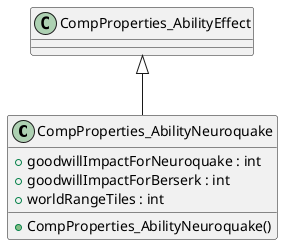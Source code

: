 @startuml
class CompProperties_AbilityNeuroquake {
    + goodwillImpactForNeuroquake : int
    + goodwillImpactForBerserk : int
    + worldRangeTiles : int
    + CompProperties_AbilityNeuroquake()
}
CompProperties_AbilityEffect <|-- CompProperties_AbilityNeuroquake
@enduml
